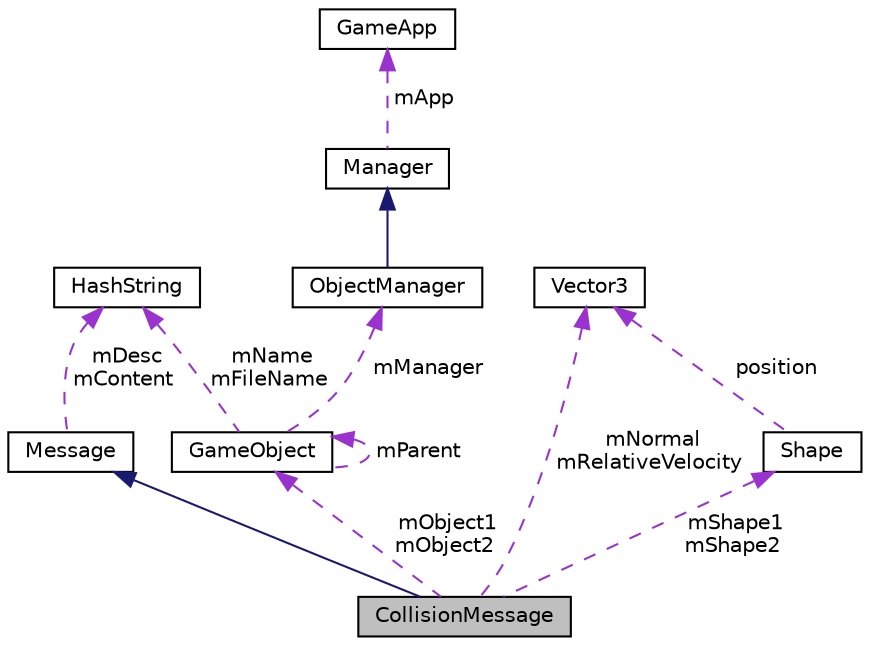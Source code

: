 digraph "CollisionMessage"
{
  edge [fontname="Helvetica",fontsize="10",labelfontname="Helvetica",labelfontsize="10"];
  node [fontname="Helvetica",fontsize="10",shape=record];
  Node1 [label="CollisionMessage",height=0.2,width=0.4,color="black", fillcolor="grey75", style="filled", fontcolor="black"];
  Node2 -> Node1 [dir="back",color="midnightblue",fontsize="10",style="solid",fontname="Helvetica"];
  Node2 [label="Message",height=0.2,width=0.4,color="black", fillcolor="white", style="filled",URL="$classMessage.html"];
  Node3 -> Node2 [dir="back",color="darkorchid3",fontsize="10",style="dashed",label=" mDesc\nmContent" ,fontname="Helvetica"];
  Node3 [label="HashString",height=0.2,width=0.4,color="black", fillcolor="white", style="filled",URL="$classHashString.html"];
  Node4 -> Node1 [dir="back",color="darkorchid3",fontsize="10",style="dashed",label=" mObject1\nmObject2" ,fontname="Helvetica"];
  Node4 [label="GameObject",height=0.2,width=0.4,color="black", fillcolor="white", style="filled",URL="$classGameObject.html"];
  Node4 -> Node4 [dir="back",color="darkorchid3",fontsize="10",style="dashed",label=" mParent" ,fontname="Helvetica"];
  Node5 -> Node4 [dir="back",color="darkorchid3",fontsize="10",style="dashed",label=" mManager" ,fontname="Helvetica"];
  Node5 [label="ObjectManager",height=0.2,width=0.4,color="black", fillcolor="white", style="filled",URL="$classObjectManager.html"];
  Node6 -> Node5 [dir="back",color="midnightblue",fontsize="10",style="solid",fontname="Helvetica"];
  Node6 [label="Manager",height=0.2,width=0.4,color="black", fillcolor="white", style="filled",URL="$classManager.html"];
  Node7 -> Node6 [dir="back",color="darkorchid3",fontsize="10",style="dashed",label=" mApp" ,fontname="Helvetica"];
  Node7 [label="GameApp",height=0.2,width=0.4,color="black", fillcolor="white", style="filled",URL="$classGameApp.html"];
  Node3 -> Node4 [dir="back",color="darkorchid3",fontsize="10",style="dashed",label=" mName\nmFileName" ,fontname="Helvetica"];
  Node8 -> Node1 [dir="back",color="darkorchid3",fontsize="10",style="dashed",label=" mNormal\nmRelativeVelocity" ,fontname="Helvetica"];
  Node8 [label="Vector3",height=0.2,width=0.4,color="black", fillcolor="white", style="filled",URL="$structVector3.html"];
  Node9 -> Node1 [dir="back",color="darkorchid3",fontsize="10",style="dashed",label=" mShape1\nmShape2" ,fontname="Helvetica"];
  Node9 [label="Shape",height=0.2,width=0.4,color="black", fillcolor="white", style="filled",URL="$structShape.html"];
  Node8 -> Node9 [dir="back",color="darkorchid3",fontsize="10",style="dashed",label=" position" ,fontname="Helvetica"];
}
